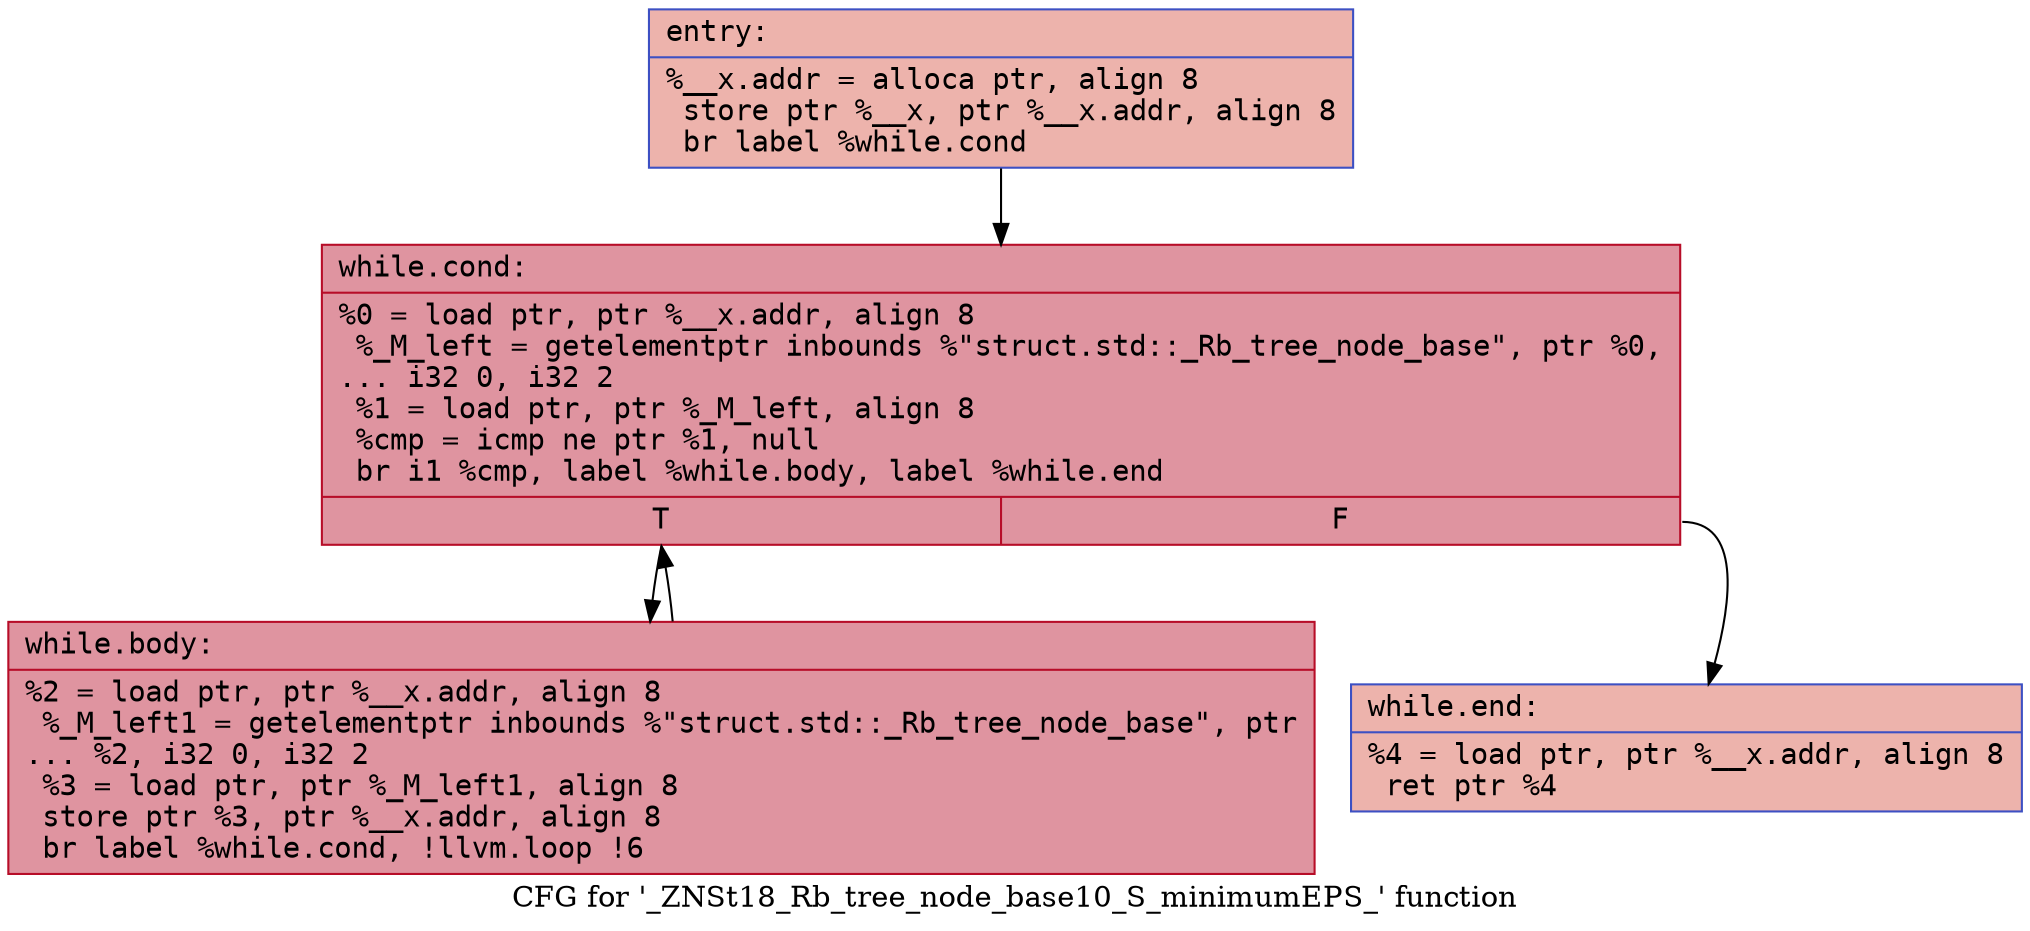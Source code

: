 digraph "CFG for '_ZNSt18_Rb_tree_node_base10_S_minimumEPS_' function" {
	label="CFG for '_ZNSt18_Rb_tree_node_base10_S_minimumEPS_' function";

	Node0x5642719a5330 [shape=record,color="#3d50c3ff", style=filled, fillcolor="#d6524470" fontname="Courier",label="{entry:\l|  %__x.addr = alloca ptr, align 8\l  store ptr %__x, ptr %__x.addr, align 8\l  br label %while.cond\l}"];
	Node0x5642719a5330 -> Node0x5642719a5420[tooltip="entry -> while.cond\nProbability 100.00%" ];
	Node0x5642719a5420 [shape=record,color="#b70d28ff", style=filled, fillcolor="#b70d2870" fontname="Courier",label="{while.cond:\l|  %0 = load ptr, ptr %__x.addr, align 8\l  %_M_left = getelementptr inbounds %\"struct.std::_Rb_tree_node_base\", ptr %0,\l... i32 0, i32 2\l  %1 = load ptr, ptr %_M_left, align 8\l  %cmp = icmp ne ptr %1, null\l  br i1 %cmp, label %while.body, label %while.end\l|{<s0>T|<s1>F}}"];
	Node0x5642719a5420:s0 -> Node0x5642719a5710[tooltip="while.cond -> while.body\nProbability 96.88%" ];
	Node0x5642719a5420:s1 -> Node0x5642719a5790[tooltip="while.cond -> while.end\nProbability 3.12%" ];
	Node0x5642719a5710 [shape=record,color="#b70d28ff", style=filled, fillcolor="#b70d2870" fontname="Courier",label="{while.body:\l|  %2 = load ptr, ptr %__x.addr, align 8\l  %_M_left1 = getelementptr inbounds %\"struct.std::_Rb_tree_node_base\", ptr\l... %2, i32 0, i32 2\l  %3 = load ptr, ptr %_M_left1, align 8\l  store ptr %3, ptr %__x.addr, align 8\l  br label %while.cond, !llvm.loop !6\l}"];
	Node0x5642719a5710 -> Node0x5642719a5420[tooltip="while.body -> while.cond\nProbability 100.00%" ];
	Node0x5642719a5790 [shape=record,color="#3d50c3ff", style=filled, fillcolor="#d6524470" fontname="Courier",label="{while.end:\l|  %4 = load ptr, ptr %__x.addr, align 8\l  ret ptr %4\l}"];
}
